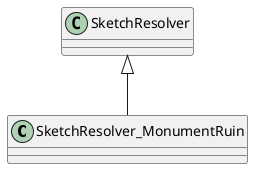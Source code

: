 @startuml
class SketchResolver_MonumentRuin {
}
SketchResolver <|-- SketchResolver_MonumentRuin
@enduml
